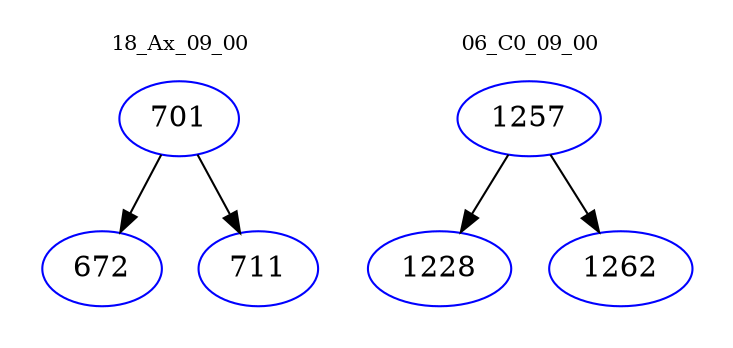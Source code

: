 digraph{
subgraph cluster_0 {
color = white
label = "18_Ax_09_00";
fontsize=10;
T0_701 [label="701", color="blue"]
T0_701 -> T0_672 [color="black"]
T0_672 [label="672", color="blue"]
T0_701 -> T0_711 [color="black"]
T0_711 [label="711", color="blue"]
}
subgraph cluster_1 {
color = white
label = "06_C0_09_00";
fontsize=10;
T1_1257 [label="1257", color="blue"]
T1_1257 -> T1_1228 [color="black"]
T1_1228 [label="1228", color="blue"]
T1_1257 -> T1_1262 [color="black"]
T1_1262 [label="1262", color="blue"]
}
}
